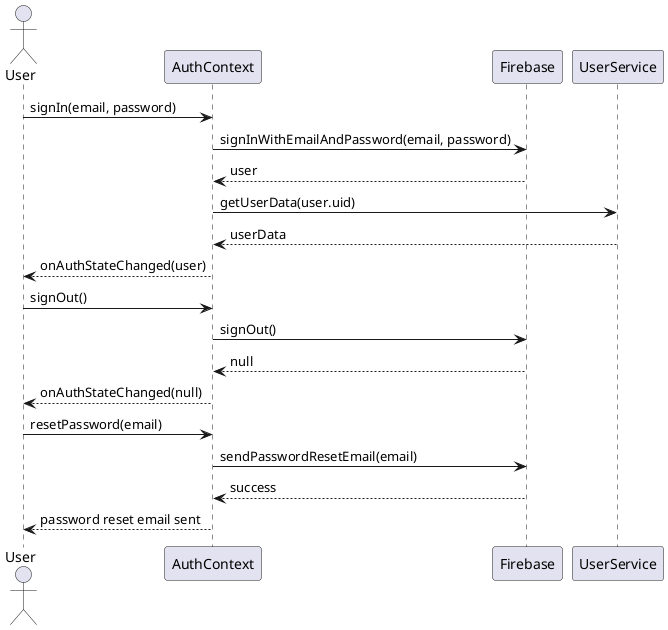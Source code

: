 @startuml AuthFlow
actor User
participant "AuthContext" as Auth
participant "Firebase" as Firebase
participant "UserService" as UserService

User -> Auth: signIn(email, password)
Auth -> Firebase: signInWithEmailAndPassword(email, password)
Firebase --> Auth: user
Auth -> UserService: getUserData(user.uid)
UserService --> Auth: userData
Auth --> User: onAuthStateChanged(user)

User -> Auth: signOut()
Auth -> Firebase: signOut()
Firebase --> Auth: null
Auth --> User: onAuthStateChanged(null)

User -> Auth: resetPassword(email)
Auth -> Firebase: sendPasswordResetEmail(email)
Firebase --> Auth: success
Auth --> User: password reset email sent

@enduml